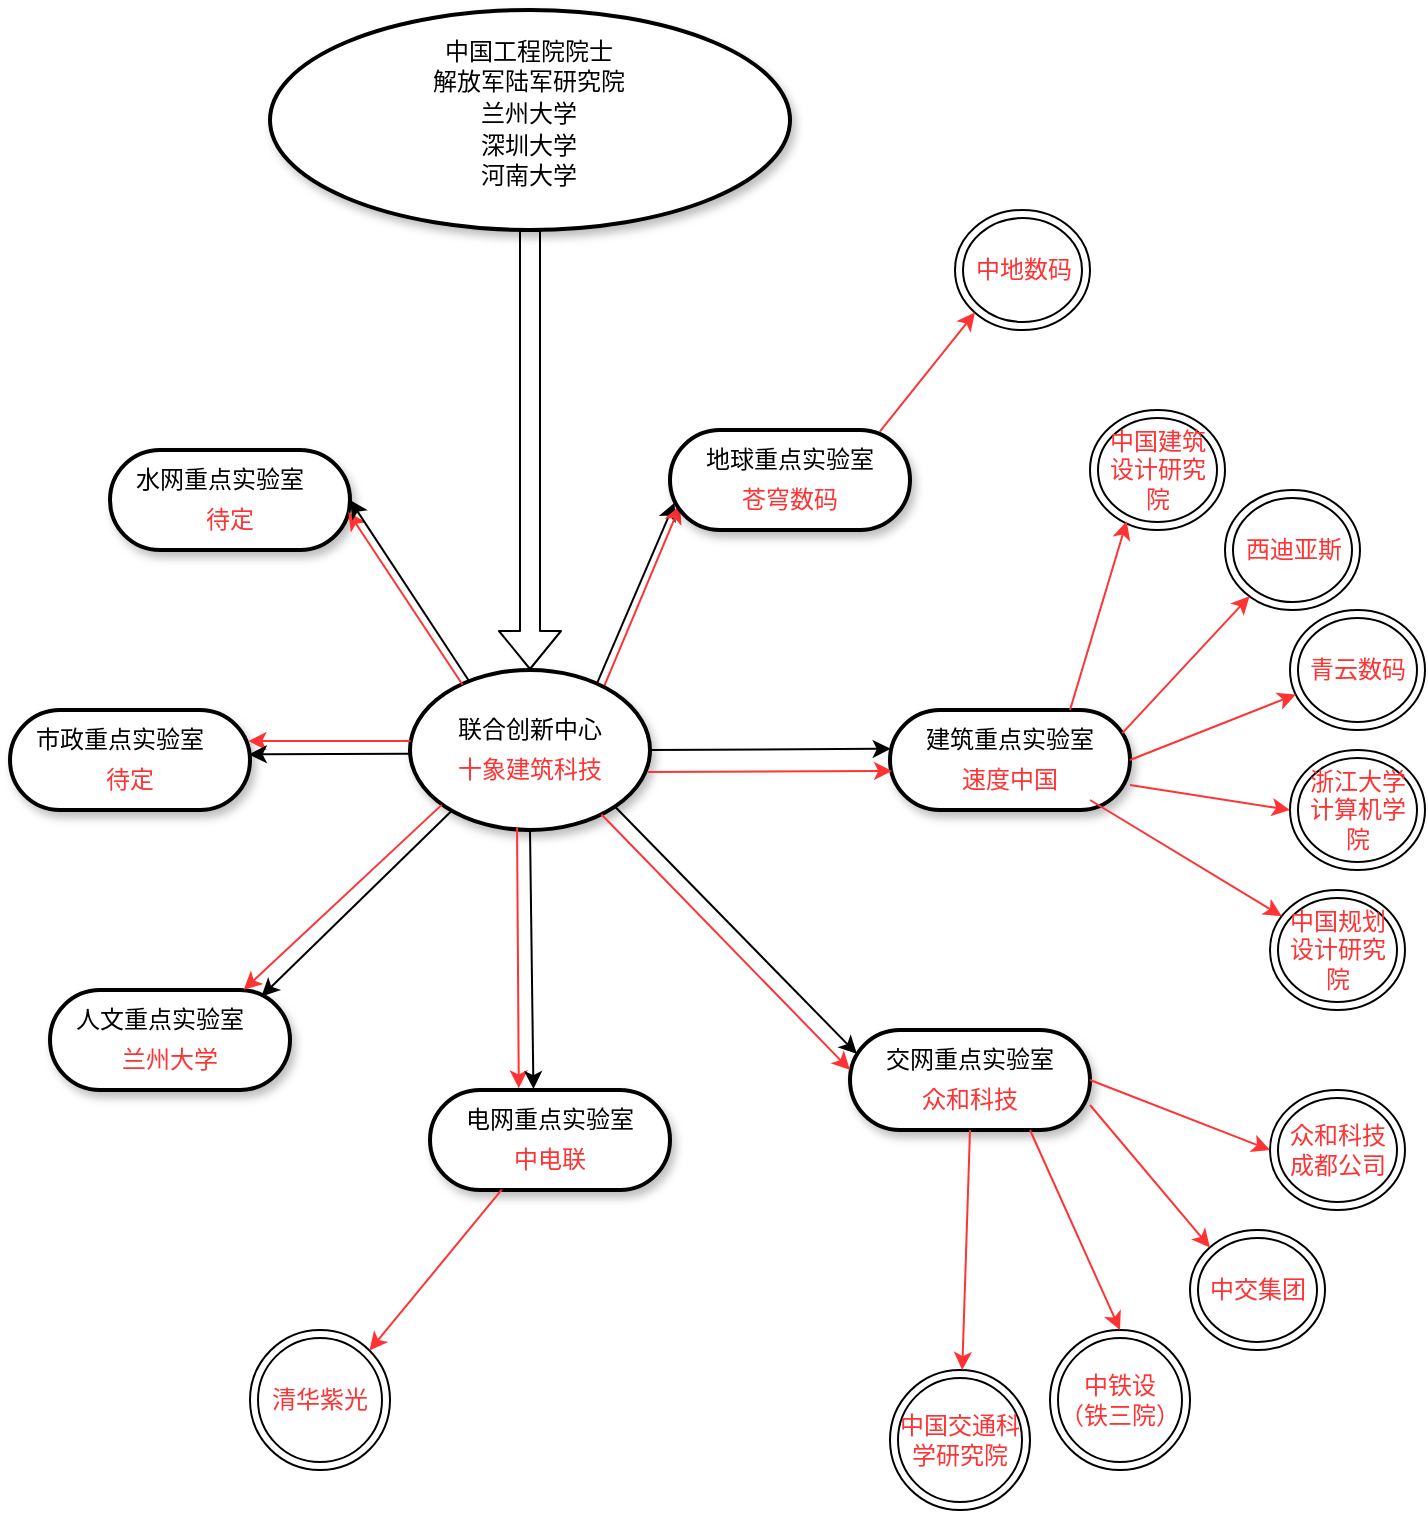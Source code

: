 <mxfile version="13.8.2" type="github">
  <diagram name="Page-1" id="ad52d381-51e7-2e0d-a935-2d0ddd2fd229">
    <mxGraphModel dx="1422" dy="793" grid="1" gridSize="10" guides="1" tooltips="1" connect="1" arrows="1" fold="1" page="1" pageScale="1" pageWidth="1100" pageHeight="850" background="#ffffff" math="0" shadow="0">
      <root>
        <mxCell id="0" />
        <mxCell id="1" parent="0" />
        <mxCell id="MTes7KhfShOdjZcSvgRo-4" value="" style="endArrow=classic;html=1;exitX=0.781;exitY=0.078;exitDx=0;exitDy=0;exitPerimeter=0;rounded=0;entryX=0.019;entryY=0.727;entryDx=0;entryDy=0;entryPerimeter=0;" edge="1" parent="1" source="2c924340bb9dbf6c-2" target="MTes7KhfShOdjZcSvgRo-6">
          <mxGeometry width="50" height="50" relative="1" as="geometry">
            <mxPoint x="570" y="335" as="sourcePoint" />
            <mxPoint x="620" y="285" as="targetPoint" />
          </mxGeometry>
        </mxCell>
        <mxCell id="MTes7KhfShOdjZcSvgRo-5" value="" style="endArrow=classic;html=1;rounded=0;fillColor=#e51400;strokeColor=#FF3333;entryX=0.042;entryY=0.753;entryDx=0;entryDy=0;entryPerimeter=0;exitX=0.808;exitY=0.106;exitDx=0;exitDy=0;exitPerimeter=0;" edge="1" parent="1" source="2c924340bb9dbf6c-2" target="MTes7KhfShOdjZcSvgRo-6">
          <mxGeometry width="50" height="50" relative="1" as="geometry">
            <mxPoint x="576" y="350" as="sourcePoint" />
            <mxPoint x="630" y="291.4" as="targetPoint" />
          </mxGeometry>
        </mxCell>
        <mxCell id="MTes7KhfShOdjZcSvgRo-9" value="" style="group" vertex="1" connectable="0" parent="1">
          <mxGeometry x="610" y="220" width="120" height="50" as="geometry" />
        </mxCell>
        <mxCell id="MTes7KhfShOdjZcSvgRo-6" value="" style="whiteSpace=wrap;html=1;rounded=1;shadow=1;comic=0;labelBackgroundColor=none;strokeWidth=2;fontFamily=Verdana;fontSize=12;align=center;arcSize=50;" vertex="1" parent="MTes7KhfShOdjZcSvgRo-9">
          <mxGeometry width="120" height="50" as="geometry" />
        </mxCell>
        <mxCell id="MTes7KhfShOdjZcSvgRo-7" value="地球重点实验室" style="text;html=1;strokeColor=none;fillColor=none;align=center;verticalAlign=middle;whiteSpace=wrap;rounded=0;" vertex="1" parent="MTes7KhfShOdjZcSvgRo-9">
          <mxGeometry x="15" y="5" width="90" height="20" as="geometry" />
        </mxCell>
        <mxCell id="MTes7KhfShOdjZcSvgRo-8" value="&lt;font color=&quot;#ff3333&quot;&gt;苍穹数码&lt;/font&gt;" style="text;html=1;strokeColor=none;fillColor=none;align=center;verticalAlign=middle;whiteSpace=wrap;rounded=0;" vertex="1" parent="MTes7KhfShOdjZcSvgRo-9">
          <mxGeometry x="20" y="25" width="80" height="20" as="geometry" />
        </mxCell>
        <mxCell id="MTes7KhfShOdjZcSvgRo-10" value="" style="group" vertex="1" connectable="0" parent="1">
          <mxGeometry x="480" y="340" width="120" height="80" as="geometry" />
        </mxCell>
        <mxCell id="2c924340bb9dbf6c-2" value="" style="ellipse;whiteSpace=wrap;html=1;rounded=1;shadow=1;comic=0;labelBackgroundColor=none;strokeWidth=2;fontFamily=Verdana;fontSize=12;align=center;" parent="MTes7KhfShOdjZcSvgRo-10" vertex="1">
          <mxGeometry width="120" height="80" as="geometry" />
        </mxCell>
        <mxCell id="MTes7KhfShOdjZcSvgRo-1" value="联合创新中心" style="text;html=1;strokeColor=none;fillColor=none;align=center;verticalAlign=middle;whiteSpace=wrap;rounded=0;" vertex="1" parent="MTes7KhfShOdjZcSvgRo-10">
          <mxGeometry x="20" y="20" width="80" height="20" as="geometry" />
        </mxCell>
        <mxCell id="MTes7KhfShOdjZcSvgRo-2" value="&lt;font color=&quot;#ff3333&quot;&gt;十象建筑科技&lt;/font&gt;" style="text;html=1;strokeColor=none;fillColor=none;align=center;verticalAlign=middle;whiteSpace=wrap;rounded=0;" vertex="1" parent="MTes7KhfShOdjZcSvgRo-10">
          <mxGeometry x="20" y="40" width="80" height="20" as="geometry" />
        </mxCell>
        <mxCell id="MTes7KhfShOdjZcSvgRo-11" value="" style="group" vertex="1" connectable="0" parent="1">
          <mxGeometry x="720" y="360" width="120" height="50" as="geometry" />
        </mxCell>
        <mxCell id="MTes7KhfShOdjZcSvgRo-12" value="" style="whiteSpace=wrap;html=1;rounded=1;shadow=1;comic=0;labelBackgroundColor=none;strokeWidth=2;fontFamily=Verdana;fontSize=12;align=center;arcSize=50;" vertex="1" parent="MTes7KhfShOdjZcSvgRo-11">
          <mxGeometry width="120" height="50" as="geometry" />
        </mxCell>
        <mxCell id="MTes7KhfShOdjZcSvgRo-13" value="建筑重点实验室" style="text;html=1;strokeColor=none;fillColor=none;align=center;verticalAlign=middle;whiteSpace=wrap;rounded=0;" vertex="1" parent="MTes7KhfShOdjZcSvgRo-11">
          <mxGeometry x="15" y="5" width="90" height="20" as="geometry" />
        </mxCell>
        <mxCell id="MTes7KhfShOdjZcSvgRo-14" value="&lt;font color=&quot;#ff3333&quot;&gt;速度中国&lt;/font&gt;" style="text;html=1;strokeColor=none;fillColor=none;align=center;verticalAlign=middle;whiteSpace=wrap;rounded=0;" vertex="1" parent="MTes7KhfShOdjZcSvgRo-11">
          <mxGeometry x="20" y="25" width="80" height="20" as="geometry" />
        </mxCell>
        <mxCell id="MTes7KhfShOdjZcSvgRo-17" value="" style="group" vertex="1" connectable="0" parent="1">
          <mxGeometry x="700" y="520" width="120" height="50" as="geometry" />
        </mxCell>
        <mxCell id="MTes7KhfShOdjZcSvgRo-18" value="" style="whiteSpace=wrap;html=1;rounded=1;shadow=1;comic=0;labelBackgroundColor=none;strokeWidth=2;fontFamily=Verdana;fontSize=12;align=center;arcSize=50;" vertex="1" parent="MTes7KhfShOdjZcSvgRo-17">
          <mxGeometry width="120" height="50" as="geometry" />
        </mxCell>
        <mxCell id="MTes7KhfShOdjZcSvgRo-19" value="交网重点实验室" style="text;html=1;strokeColor=none;fillColor=none;align=center;verticalAlign=middle;whiteSpace=wrap;rounded=0;" vertex="1" parent="MTes7KhfShOdjZcSvgRo-17">
          <mxGeometry x="15" y="5" width="90" height="20" as="geometry" />
        </mxCell>
        <mxCell id="MTes7KhfShOdjZcSvgRo-20" value="&lt;font color=&quot;#ff3333&quot;&gt;众和科技&lt;/font&gt;" style="text;html=1;strokeColor=none;fillColor=none;align=center;verticalAlign=middle;whiteSpace=wrap;rounded=0;" vertex="1" parent="MTes7KhfShOdjZcSvgRo-17">
          <mxGeometry x="20" y="25" width="80" height="20" as="geometry" />
        </mxCell>
        <mxCell id="MTes7KhfShOdjZcSvgRo-21" value="" style="endArrow=classic;html=1;exitX=1;exitY=1;exitDx=0;exitDy=0;rounded=0;entryX=0.029;entryY=0.24;entryDx=0;entryDy=0;entryPerimeter=0;" edge="1" parent="1" source="2c924340bb9dbf6c-2" target="MTes7KhfShOdjZcSvgRo-18">
          <mxGeometry width="50" height="50" relative="1" as="geometry">
            <mxPoint x="550.0" y="450.7" as="sourcePoint" />
            <mxPoint x="674.68" y="440.0" as="targetPoint" />
          </mxGeometry>
        </mxCell>
        <mxCell id="MTes7KhfShOdjZcSvgRo-22" value="" style="endArrow=classic;html=1;rounded=0;fillColor=#e51400;strokeColor=#FF3333;entryX=0;entryY=0.4;entryDx=0;entryDy=0;entryPerimeter=0;exitX=0.798;exitY=0.903;exitDx=0;exitDy=0;exitPerimeter=0;" edge="1" parent="1" source="2c924340bb9dbf6c-2" target="MTes7KhfShOdjZcSvgRo-18">
          <mxGeometry width="50" height="50" relative="1" as="geometry">
            <mxPoint x="520" y="450.89" as="sourcePoint" />
            <mxPoint x="641.44" y="440" as="targetPoint" />
          </mxGeometry>
        </mxCell>
        <mxCell id="MTes7KhfShOdjZcSvgRo-23" value="" style="group" vertex="1" connectable="0" parent="1">
          <mxGeometry x="490" y="550" width="120" height="50" as="geometry" />
        </mxCell>
        <mxCell id="MTes7KhfShOdjZcSvgRo-24" value="" style="whiteSpace=wrap;html=1;rounded=1;shadow=1;comic=0;labelBackgroundColor=none;strokeWidth=2;fontFamily=Verdana;fontSize=12;align=center;arcSize=50;" vertex="1" parent="MTes7KhfShOdjZcSvgRo-23">
          <mxGeometry width="120" height="50" as="geometry" />
        </mxCell>
        <mxCell id="MTes7KhfShOdjZcSvgRo-25" value="电网重点实验室" style="text;html=1;strokeColor=none;fillColor=none;align=center;verticalAlign=middle;whiteSpace=wrap;rounded=0;" vertex="1" parent="MTes7KhfShOdjZcSvgRo-23">
          <mxGeometry x="15" y="5" width="90" height="20" as="geometry" />
        </mxCell>
        <mxCell id="MTes7KhfShOdjZcSvgRo-26" value="&lt;font color=&quot;#ff3333&quot;&gt;中电联&lt;/font&gt;" style="text;html=1;strokeColor=none;fillColor=none;align=center;verticalAlign=middle;whiteSpace=wrap;rounded=0;" vertex="1" parent="MTes7KhfShOdjZcSvgRo-23">
          <mxGeometry x="20" y="25" width="80" height="20" as="geometry" />
        </mxCell>
        <mxCell id="MTes7KhfShOdjZcSvgRo-27" value="" style="endArrow=classic;html=1;strokeColor=#FF3333;entryX=0.37;entryY=-0.017;entryDx=0;entryDy=0;entryPerimeter=0;exitX=0.446;exitY=0.983;exitDx=0;exitDy=0;exitPerimeter=0;" edge="1" parent="1" source="2c924340bb9dbf6c-2" target="MTes7KhfShOdjZcSvgRo-24">
          <mxGeometry width="50" height="50" relative="1" as="geometry">
            <mxPoint x="500" y="490" as="sourcePoint" />
            <mxPoint x="550" y="440" as="targetPoint" />
          </mxGeometry>
        </mxCell>
        <mxCell id="MTes7KhfShOdjZcSvgRo-28" value="" style="endArrow=classic;html=1;exitX=0.5;exitY=1;exitDx=0;exitDy=0;rounded=0;entryX=0.431;entryY=-0.009;entryDx=0;entryDy=0;entryPerimeter=0;" edge="1" parent="1" source="2c924340bb9dbf6c-2" target="MTes7KhfShOdjZcSvgRo-24">
          <mxGeometry width="50" height="50" relative="1" as="geometry">
            <mxPoint x="539.996" y="446.284" as="sourcePoint" />
            <mxPoint x="661.05" y="520" as="targetPoint" />
          </mxGeometry>
        </mxCell>
        <mxCell id="MTes7KhfShOdjZcSvgRo-29" value="" style="group" vertex="1" connectable="0" parent="1">
          <mxGeometry x="300" y="500" width="120" height="50" as="geometry" />
        </mxCell>
        <mxCell id="MTes7KhfShOdjZcSvgRo-30" value="" style="whiteSpace=wrap;html=1;rounded=1;shadow=1;comic=0;labelBackgroundColor=none;strokeWidth=2;fontFamily=Verdana;fontSize=12;align=center;arcSize=50;" vertex="1" parent="MTes7KhfShOdjZcSvgRo-29">
          <mxGeometry width="120" height="50" as="geometry" />
        </mxCell>
        <mxCell id="MTes7KhfShOdjZcSvgRo-31" value="人文重点实验室" style="text;html=1;strokeColor=none;fillColor=none;align=center;verticalAlign=middle;whiteSpace=wrap;rounded=0;" vertex="1" parent="MTes7KhfShOdjZcSvgRo-29">
          <mxGeometry y="5" width="110" height="20" as="geometry" />
        </mxCell>
        <mxCell id="MTes7KhfShOdjZcSvgRo-32" value="&lt;font color=&quot;#ff3333&quot;&gt;兰州大学&lt;/font&gt;" style="text;html=1;strokeColor=none;fillColor=none;align=center;verticalAlign=middle;whiteSpace=wrap;rounded=0;" vertex="1" parent="MTes7KhfShOdjZcSvgRo-29">
          <mxGeometry x="20" y="25" width="80" height="20" as="geometry" />
        </mxCell>
        <mxCell id="MTes7KhfShOdjZcSvgRo-33" value="" style="endArrow=classic;html=1;strokeColor=#FF3333;exitX=0.132;exitY=0.843;exitDx=0;exitDy=0;entryX=0.807;entryY=-0.002;entryDx=0;entryDy=0;entryPerimeter=0;exitPerimeter=0;" edge="1" parent="1" source="2c924340bb9dbf6c-2" target="MTes7KhfShOdjZcSvgRo-30">
          <mxGeometry width="50" height="50" relative="1" as="geometry">
            <mxPoint x="400" y="470" as="sourcePoint" />
            <mxPoint x="450" y="420" as="targetPoint" />
          </mxGeometry>
        </mxCell>
        <mxCell id="MTes7KhfShOdjZcSvgRo-34" value="" style="endArrow=classic;html=1;rounded=0;exitX=0.174;exitY=0.88;exitDx=0;exitDy=0;exitPerimeter=0;entryX=0.881;entryY=0.064;entryDx=0;entryDy=0;entryPerimeter=0;" edge="1" parent="1" source="2c924340bb9dbf6c-2" target="MTes7KhfShOdjZcSvgRo-30">
          <mxGeometry width="50" height="50" relative="1" as="geometry">
            <mxPoint x="480" y="430.22" as="sourcePoint" />
            <mxPoint x="384" y="513" as="targetPoint" />
          </mxGeometry>
        </mxCell>
        <mxCell id="MTes7KhfShOdjZcSvgRo-35" value="" style="group" vertex="1" connectable="0" parent="1">
          <mxGeometry x="280" y="360" width="120" height="50" as="geometry" />
        </mxCell>
        <mxCell id="MTes7KhfShOdjZcSvgRo-36" value="" style="whiteSpace=wrap;html=1;rounded=1;shadow=1;comic=0;labelBackgroundColor=none;strokeWidth=2;fontFamily=Verdana;fontSize=12;align=center;arcSize=50;" vertex="1" parent="MTes7KhfShOdjZcSvgRo-35">
          <mxGeometry width="120" height="50" as="geometry" />
        </mxCell>
        <mxCell id="MTes7KhfShOdjZcSvgRo-37" value="市政重点实验室" style="text;html=1;strokeColor=none;fillColor=none;align=center;verticalAlign=middle;whiteSpace=wrap;rounded=0;" vertex="1" parent="MTes7KhfShOdjZcSvgRo-35">
          <mxGeometry y="5" width="110" height="20" as="geometry" />
        </mxCell>
        <mxCell id="MTes7KhfShOdjZcSvgRo-38" value="&lt;font color=&quot;#ff3333&quot;&gt;待定&lt;/font&gt;" style="text;html=1;strokeColor=none;fillColor=none;align=center;verticalAlign=middle;whiteSpace=wrap;rounded=0;" vertex="1" parent="MTes7KhfShOdjZcSvgRo-35">
          <mxGeometry x="20" y="25" width="80" height="20" as="geometry" />
        </mxCell>
        <mxCell id="MTes7KhfShOdjZcSvgRo-39" value="" style="endArrow=classic;html=1;strokeColor=#FF3333;exitX=0.002;exitY=0.444;exitDx=0;exitDy=0;entryX=0.993;entryY=0.311;entryDx=0;entryDy=0;entryPerimeter=0;exitPerimeter=0;" edge="1" parent="1" source="2c924340bb9dbf6c-2" target="MTes7KhfShOdjZcSvgRo-36">
          <mxGeometry width="50" height="50" relative="1" as="geometry">
            <mxPoint x="449.0" y="240.0" as="sourcePoint" />
            <mxPoint x="330.0" y="342.46" as="targetPoint" />
          </mxGeometry>
        </mxCell>
        <mxCell id="MTes7KhfShOdjZcSvgRo-40" value="" style="endArrow=classic;html=1;rounded=0;exitX=-0.005;exitY=0.524;exitDx=0;exitDy=0;exitPerimeter=0;entryX=0.995;entryY=0.444;entryDx=0;entryDy=0;entryPerimeter=0;" edge="1" parent="1" source="2c924340bb9dbf6c-2" target="MTes7KhfShOdjZcSvgRo-36">
          <mxGeometry width="50" height="50" relative="1" as="geometry">
            <mxPoint x="456.88" y="390" as="sourcePoint" />
            <mxPoint x="340" y="492.6" as="targetPoint" />
          </mxGeometry>
        </mxCell>
        <mxCell id="MTes7KhfShOdjZcSvgRo-41" value="" style="group" vertex="1" connectable="0" parent="1">
          <mxGeometry x="330" y="230" width="120" height="50" as="geometry" />
        </mxCell>
        <mxCell id="MTes7KhfShOdjZcSvgRo-42" value="" style="whiteSpace=wrap;html=1;rounded=1;shadow=1;comic=0;labelBackgroundColor=none;strokeWidth=2;fontFamily=Verdana;fontSize=12;align=center;arcSize=50;" vertex="1" parent="MTes7KhfShOdjZcSvgRo-41">
          <mxGeometry width="120" height="50" as="geometry" />
        </mxCell>
        <mxCell id="MTes7KhfShOdjZcSvgRo-43" value="水网重点实验室" style="text;html=1;strokeColor=none;fillColor=none;align=center;verticalAlign=middle;whiteSpace=wrap;rounded=0;" vertex="1" parent="MTes7KhfShOdjZcSvgRo-41">
          <mxGeometry y="5" width="110" height="20" as="geometry" />
        </mxCell>
        <mxCell id="MTes7KhfShOdjZcSvgRo-44" value="&lt;font color=&quot;#ff3333&quot;&gt;待定&lt;/font&gt;" style="text;html=1;strokeColor=none;fillColor=none;align=center;verticalAlign=middle;whiteSpace=wrap;rounded=0;" vertex="1" parent="MTes7KhfShOdjZcSvgRo-41">
          <mxGeometry x="20" y="25" width="80" height="20" as="geometry" />
        </mxCell>
        <mxCell id="MTes7KhfShOdjZcSvgRo-45" value="" style="endArrow=classic;html=1;strokeColor=#FF3333;entryX=0.993;entryY=0.621;entryDx=0;entryDy=0;exitX=0.219;exitY=0.092;exitDx=0;exitDy=0;exitPerimeter=0;entryPerimeter=0;" edge="1" parent="1" source="2c924340bb9dbf6c-2" target="MTes7KhfShOdjZcSvgRo-42">
          <mxGeometry width="50" height="50" relative="1" as="geometry">
            <mxPoint x="531.08" y="274.71" as="sourcePoint" />
            <mxPoint x="410.0" y="274.74" as="targetPoint" />
          </mxGeometry>
        </mxCell>
        <mxCell id="MTes7KhfShOdjZcSvgRo-46" value="" style="endArrow=classic;html=1;rounded=0;exitX=0.246;exitY=0.069;exitDx=0;exitDy=0;exitPerimeter=0;entryX=1;entryY=0.5;entryDx=0;entryDy=0;" edge="1" parent="1" source="2c924340bb9dbf6c-2" target="MTes7KhfShOdjZcSvgRo-42">
          <mxGeometry width="50" height="50" relative="1" as="geometry">
            <mxPoint x="550.0" y="254.71" as="sourcePoint" />
            <mxPoint x="430.0" y="254.99" as="targetPoint" />
          </mxGeometry>
        </mxCell>
        <mxCell id="MTes7KhfShOdjZcSvgRo-55" value="" style="shape=flexArrow;endArrow=classic;html=1;entryX=0.5;entryY=0;entryDx=0;entryDy=0;exitX=0.5;exitY=1;exitDx=0;exitDy=0;" edge="1" parent="1" source="MTes7KhfShOdjZcSvgRo-48" target="2c924340bb9dbf6c-2">
          <mxGeometry width="50" height="50" relative="1" as="geometry">
            <mxPoint x="510" y="110" as="sourcePoint" />
            <mxPoint x="560" y="60" as="targetPoint" />
          </mxGeometry>
        </mxCell>
        <mxCell id="MTes7KhfShOdjZcSvgRo-56" value="" style="group" vertex="1" connectable="0" parent="1">
          <mxGeometry x="410" y="10" width="260" height="110" as="geometry" />
        </mxCell>
        <mxCell id="MTes7KhfShOdjZcSvgRo-48" value="" style="ellipse;whiteSpace=wrap;html=1;rounded=1;shadow=1;comic=0;labelBackgroundColor=none;strokeWidth=2;fontFamily=Verdana;fontSize=12;align=center;" vertex="1" parent="MTes7KhfShOdjZcSvgRo-56">
          <mxGeometry width="260" height="110" as="geometry" />
        </mxCell>
        <mxCell id="MTes7KhfShOdjZcSvgRo-49" value="中国工程院院士" style="text;html=1;strokeColor=none;fillColor=none;align=center;verticalAlign=middle;whiteSpace=wrap;rounded=0;" vertex="1" parent="MTes7KhfShOdjZcSvgRo-56">
          <mxGeometry x="43.333" y="7" width="173.333" height="27.5" as="geometry" />
        </mxCell>
        <mxCell id="MTes7KhfShOdjZcSvgRo-51" value="解放军陆军研究院" style="text;html=1;strokeColor=none;fillColor=none;align=center;verticalAlign=middle;whiteSpace=wrap;rounded=0;" vertex="1" parent="MTes7KhfShOdjZcSvgRo-56">
          <mxGeometry x="43.003" y="21.75" width="173.333" height="27.5" as="geometry" />
        </mxCell>
        <mxCell id="MTes7KhfShOdjZcSvgRo-52" value="兰州大学" style="text;html=1;strokeColor=none;fillColor=none;align=center;verticalAlign=middle;whiteSpace=wrap;rounded=0;" vertex="1" parent="MTes7KhfShOdjZcSvgRo-56">
          <mxGeometry x="43.003" y="38.5" width="173.333" height="27.5" as="geometry" />
        </mxCell>
        <mxCell id="MTes7KhfShOdjZcSvgRo-53" value="深圳大学" style="text;html=1;strokeColor=none;fillColor=none;align=center;verticalAlign=middle;whiteSpace=wrap;rounded=0;" vertex="1" parent="MTes7KhfShOdjZcSvgRo-56">
          <mxGeometry x="43.003" y="54.25" width="173.333" height="27.5" as="geometry" />
        </mxCell>
        <mxCell id="MTes7KhfShOdjZcSvgRo-54" value="河南大学" style="text;html=1;strokeColor=none;fillColor=none;align=center;verticalAlign=middle;whiteSpace=wrap;rounded=0;" vertex="1" parent="MTes7KhfShOdjZcSvgRo-56">
          <mxGeometry x="43.003" y="69" width="173.333" height="27.5" as="geometry" />
        </mxCell>
        <mxCell id="MTes7KhfShOdjZcSvgRo-58" value="&lt;font color=&quot;#ff3333&quot;&gt;西迪亚斯&lt;/font&gt;" style="ellipse;shape=doubleEllipse;whiteSpace=wrap;html=1;rounded=1;" vertex="1" parent="1">
          <mxGeometry x="887.5" y="250" width="67.5" height="60" as="geometry" />
        </mxCell>
        <mxCell id="MTes7KhfShOdjZcSvgRo-61" value="" style="endArrow=classic;html=1;exitX=1;exitY=0.5;exitDx=0;exitDy=0;rounded=0;entryX=0.003;entryY=0.388;entryDx=0;entryDy=0;entryPerimeter=0;" edge="1" parent="1" source="2c924340bb9dbf6c-2" target="MTes7KhfShOdjZcSvgRo-12">
          <mxGeometry width="50" height="50" relative="1" as="geometry">
            <mxPoint x="600" y="448.6" as="sourcePoint" />
            <mxPoint x="654.2" y="390" as="targetPoint" />
          </mxGeometry>
        </mxCell>
        <mxCell id="MTes7KhfShOdjZcSvgRo-62" value="" style="endArrow=classic;html=1;rounded=0;fillColor=#e51400;strokeColor=#FF3333;exitX=0.992;exitY=0.638;exitDx=0;exitDy=0;exitPerimeter=0;entryX=0.009;entryY=0.609;entryDx=0;entryDy=0;entryPerimeter=0;" edge="1" parent="1" source="2c924340bb9dbf6c-2" target="MTes7KhfShOdjZcSvgRo-12">
          <mxGeometry width="50" height="50" relative="1" as="geometry">
            <mxPoint x="615" y="448.6" as="sourcePoint" />
            <mxPoint x="669" y="390" as="targetPoint" />
          </mxGeometry>
        </mxCell>
        <mxCell id="MTes7KhfShOdjZcSvgRo-63" value="" style="endArrow=classic;html=1;rounded=0;fillColor=#e51400;strokeColor=#FF3333;exitX=0.968;exitY=0.231;exitDx=0;exitDy=0;exitPerimeter=0;" edge="1" parent="1" source="MTes7KhfShOdjZcSvgRo-12" target="MTes7KhfShOdjZcSvgRo-58">
          <mxGeometry width="50" height="50" relative="1" as="geometry">
            <mxPoint x="870" y="425.59" as="sourcePoint" />
            <mxPoint x="992.04" y="425.0" as="targetPoint" />
          </mxGeometry>
        </mxCell>
        <mxCell id="MTes7KhfShOdjZcSvgRo-64" value="&lt;font color=&quot;#ff3333&quot;&gt;青云数码&lt;/font&gt;" style="ellipse;shape=doubleEllipse;whiteSpace=wrap;html=1;rounded=1;" vertex="1" parent="1">
          <mxGeometry x="920" y="310" width="67.5" height="60" as="geometry" />
        </mxCell>
        <mxCell id="MTes7KhfShOdjZcSvgRo-65" value="" style="endArrow=classic;html=1;rounded=0;fillColor=#e51400;strokeColor=#FF3333;exitX=1;exitY=0.5;exitDx=0;exitDy=0;" edge="1" parent="1" source="MTes7KhfShOdjZcSvgRo-12" target="MTes7KhfShOdjZcSvgRo-64">
          <mxGeometry width="50" height="50" relative="1" as="geometry">
            <mxPoint x="850" y="395" as="sourcePoint" />
            <mxPoint x="923.381" y="363.087" as="targetPoint" />
          </mxGeometry>
        </mxCell>
        <mxCell id="MTes7KhfShOdjZcSvgRo-66" value="&lt;font color=&quot;#ff3333&quot;&gt;浙江大学计算机学院&lt;/font&gt;" style="ellipse;shape=doubleEllipse;whiteSpace=wrap;html=1;rounded=1;" vertex="1" parent="1">
          <mxGeometry x="920" y="380" width="67.5" height="60" as="geometry" />
        </mxCell>
        <mxCell id="MTes7KhfShOdjZcSvgRo-67" value="" style="endArrow=classic;html=1;rounded=0;fillColor=#e51400;strokeColor=#FF3333;exitX=1;exitY=0.75;exitDx=0;exitDy=0;entryX=0;entryY=0.5;entryDx=0;entryDy=0;" edge="1" parent="1" source="MTes7KhfShOdjZcSvgRo-12" target="MTes7KhfShOdjZcSvgRo-66">
          <mxGeometry width="50" height="50" relative="1" as="geometry">
            <mxPoint x="840" y="408" as="sourcePoint" />
            <mxPoint x="911.144" y="425.254" as="targetPoint" />
          </mxGeometry>
        </mxCell>
        <mxCell id="MTes7KhfShOdjZcSvgRo-68" value="&lt;font color=&quot;#ff3333&quot;&gt;中国建筑设计研究院&lt;/font&gt;" style="ellipse;shape=doubleEllipse;whiteSpace=wrap;html=1;rounded=1;" vertex="1" parent="1">
          <mxGeometry x="820" y="210" width="67.5" height="60" as="geometry" />
        </mxCell>
        <mxCell id="MTes7KhfShOdjZcSvgRo-69" value="" style="endArrow=classic;html=1;rounded=0;fillColor=#e51400;strokeColor=#FF3333;exitX=0.75;exitY=0;exitDx=0;exitDy=0;entryX=0.272;entryY=0.928;entryDx=0;entryDy=0;entryPerimeter=0;" edge="1" parent="1" source="MTes7KhfShOdjZcSvgRo-12" target="MTes7KhfShOdjZcSvgRo-68">
          <mxGeometry width="50" height="50" relative="1" as="geometry">
            <mxPoint x="846.16" y="381.55" as="sourcePoint" />
            <mxPoint x="917.618" y="328.985" as="targetPoint" />
          </mxGeometry>
        </mxCell>
        <mxCell id="MTes7KhfShOdjZcSvgRo-70" value="&lt;font color=&quot;#ff3333&quot;&gt;中国规划设计研究院&lt;/font&gt;" style="ellipse;shape=doubleEllipse;whiteSpace=wrap;html=1;rounded=1;" vertex="1" parent="1">
          <mxGeometry x="910" y="450" width="67.5" height="60" as="geometry" />
        </mxCell>
        <mxCell id="MTes7KhfShOdjZcSvgRo-71" value="" style="endArrow=classic;html=1;rounded=0;fillColor=#e51400;strokeColor=#FF3333;exitX=1;exitY=1;exitDx=0;exitDy=0;" edge="1" parent="1" source="MTes7KhfShOdjZcSvgRo-14" target="MTes7KhfShOdjZcSvgRo-70">
          <mxGeometry width="50" height="50" relative="1" as="geometry">
            <mxPoint x="820" y="370.0" as="sourcePoint" />
            <mxPoint x="863.75" y="295.0" as="targetPoint" />
          </mxGeometry>
        </mxCell>
        <mxCell id="MTes7KhfShOdjZcSvgRo-72" value="&lt;font color=&quot;#ff3333&quot;&gt;众和科技成都公司&lt;/font&gt;" style="ellipse;shape=doubleEllipse;whiteSpace=wrap;html=1;rounded=1;" vertex="1" parent="1">
          <mxGeometry x="910" y="550" width="67.5" height="60" as="geometry" />
        </mxCell>
        <mxCell id="MTes7KhfShOdjZcSvgRo-73" value="" style="endArrow=classic;html=1;rounded=0;fillColor=#e51400;strokeColor=#FF3333;exitX=1;exitY=0.5;exitDx=0;exitDy=0;entryX=0;entryY=0.5;entryDx=0;entryDy=0;" edge="1" parent="1" source="MTes7KhfShOdjZcSvgRo-18" target="MTes7KhfShOdjZcSvgRo-72">
          <mxGeometry width="50" height="50" relative="1" as="geometry">
            <mxPoint x="830" y="480" as="sourcePoint" />
            <mxPoint x="905.366" y="535.748" as="targetPoint" />
          </mxGeometry>
        </mxCell>
        <mxCell id="MTes7KhfShOdjZcSvgRo-74" value="&lt;font color=&quot;#ff3333&quot;&gt;中交集团&lt;/font&gt;" style="ellipse;shape=doubleEllipse;whiteSpace=wrap;html=1;rounded=1;" vertex="1" parent="1">
          <mxGeometry x="870" y="620" width="67.5" height="60" as="geometry" />
        </mxCell>
        <mxCell id="MTes7KhfShOdjZcSvgRo-75" value="" style="endArrow=classic;html=1;rounded=0;fillColor=#e51400;strokeColor=#FF3333;exitX=1;exitY=0.75;exitDx=0;exitDy=0;entryX=0;entryY=0;entryDx=0;entryDy=0;" edge="1" parent="1" source="MTes7KhfShOdjZcSvgRo-18" target="MTes7KhfShOdjZcSvgRo-74">
          <mxGeometry width="50" height="50" relative="1" as="geometry">
            <mxPoint x="830" y="555" as="sourcePoint" />
            <mxPoint x="920" y="590" as="targetPoint" />
          </mxGeometry>
        </mxCell>
        <mxCell id="MTes7KhfShOdjZcSvgRo-76" value="&lt;font color=&quot;#ff3333&quot;&gt;中铁设&lt;br&gt;（铁三院）&lt;/font&gt;" style="ellipse;shape=doubleEllipse;whiteSpace=wrap;html=1;rounded=1;" vertex="1" parent="1">
          <mxGeometry x="800" y="670" width="70" height="70" as="geometry" />
        </mxCell>
        <mxCell id="MTes7KhfShOdjZcSvgRo-77" value="" style="endArrow=classic;html=1;rounded=0;fillColor=#e51400;strokeColor=#FF3333;exitX=0.75;exitY=1;exitDx=0;exitDy=0;entryX=0.5;entryY=0;entryDx=0;entryDy=0;" edge="1" parent="1" source="MTes7KhfShOdjZcSvgRo-18" target="MTes7KhfShOdjZcSvgRo-76">
          <mxGeometry width="50" height="50" relative="1" as="geometry">
            <mxPoint x="830" y="567.5" as="sourcePoint" />
            <mxPoint x="890.034" y="638.655" as="targetPoint" />
          </mxGeometry>
        </mxCell>
        <mxCell id="MTes7KhfShOdjZcSvgRo-78" value="&lt;font color=&quot;#ff3333&quot;&gt;中国交通科学研究院&lt;/font&gt;" style="ellipse;shape=doubleEllipse;whiteSpace=wrap;html=1;rounded=1;" vertex="1" parent="1">
          <mxGeometry x="720" y="690" width="70" height="70" as="geometry" />
        </mxCell>
        <mxCell id="MTes7KhfShOdjZcSvgRo-79" value="" style="endArrow=classic;html=1;rounded=0;fillColor=#e51400;strokeColor=#FF3333;exitX=0.5;exitY=1;exitDx=0;exitDy=0;" edge="1" parent="1" source="MTes7KhfShOdjZcSvgRo-18" target="MTes7KhfShOdjZcSvgRo-78">
          <mxGeometry width="50" height="50" relative="1" as="geometry">
            <mxPoint x="800" y="580" as="sourcePoint" />
            <mxPoint x="845" y="680" as="targetPoint" />
          </mxGeometry>
        </mxCell>
        <mxCell id="MTes7KhfShOdjZcSvgRo-80" value="&lt;font color=&quot;#ff3333&quot;&gt;中地数码&lt;/font&gt;" style="ellipse;shape=doubleEllipse;whiteSpace=wrap;html=1;rounded=1;" vertex="1" parent="1">
          <mxGeometry x="752.5" y="110" width="67.5" height="60" as="geometry" />
        </mxCell>
        <mxCell id="MTes7KhfShOdjZcSvgRo-81" value="" style="endArrow=classic;html=1;rounded=0;fillColor=#e51400;strokeColor=#FF3333;exitX=0.875;exitY=0.013;exitDx=0;exitDy=0;entryX=0;entryY=1;entryDx=0;entryDy=0;exitPerimeter=0;" edge="1" parent="1" source="MTes7KhfShOdjZcSvgRo-6" target="MTes7KhfShOdjZcSvgRo-80">
          <mxGeometry width="50" height="50" relative="1" as="geometry">
            <mxPoint x="761.64" y="270.0" as="sourcePoint" />
            <mxPoint x="790.0" y="175.68" as="targetPoint" />
          </mxGeometry>
        </mxCell>
        <mxCell id="MTes7KhfShOdjZcSvgRo-82" value="&lt;font color=&quot;#ff3333&quot;&gt;清华紫光&lt;/font&gt;" style="ellipse;shape=doubleEllipse;whiteSpace=wrap;html=1;rounded=1;" vertex="1" parent="1">
          <mxGeometry x="400" y="670" width="70" height="70" as="geometry" />
        </mxCell>
        <mxCell id="MTes7KhfShOdjZcSvgRo-83" value="" style="endArrow=classic;html=1;rounded=0;fillColor=#e51400;strokeColor=#FF3333;exitX=0.299;exitY=0.997;exitDx=0;exitDy=0;exitPerimeter=0;entryX=1;entryY=0;entryDx=0;entryDy=0;" edge="1" parent="1" source="MTes7KhfShOdjZcSvgRo-24" target="MTes7KhfShOdjZcSvgRo-82">
          <mxGeometry width="50" height="50" relative="1" as="geometry">
            <mxPoint x="503.87" y="630" as="sourcePoint" />
            <mxPoint x="499.998" y="750.018" as="targetPoint" />
          </mxGeometry>
        </mxCell>
      </root>
    </mxGraphModel>
  </diagram>
</mxfile>
